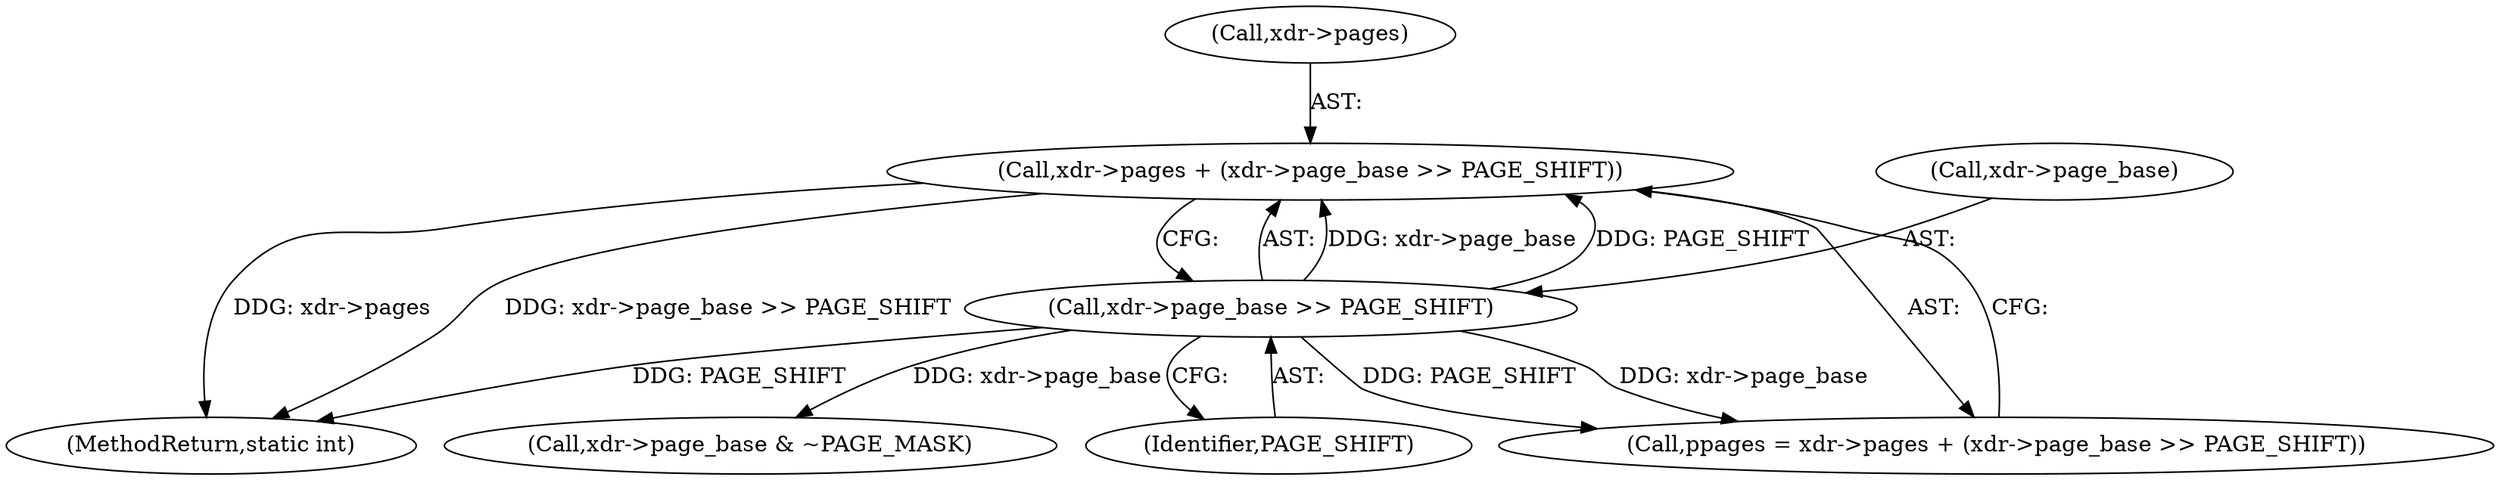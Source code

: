 digraph "0_linux_c70422f760c120480fee4de6c38804c72aa26bc1_35@pointer" {
"1000187" [label="(Call,xdr->pages + (xdr->page_base >> PAGE_SHIFT))"];
"1000191" [label="(Call,xdr->page_base >> PAGE_SHIFT)"];
"1000284" [label="(MethodReturn,static int)"];
"1000188" [label="(Call,xdr->pages)"];
"1000192" [label="(Call,xdr->page_base)"];
"1000198" [label="(Call,xdr->page_base & ~PAGE_MASK)"];
"1000187" [label="(Call,xdr->pages + (xdr->page_base >> PAGE_SHIFT))"];
"1000185" [label="(Call,ppages = xdr->pages + (xdr->page_base >> PAGE_SHIFT))"];
"1000191" [label="(Call,xdr->page_base >> PAGE_SHIFT)"];
"1000195" [label="(Identifier,PAGE_SHIFT)"];
"1000187" -> "1000185"  [label="AST: "];
"1000187" -> "1000191"  [label="CFG: "];
"1000188" -> "1000187"  [label="AST: "];
"1000191" -> "1000187"  [label="AST: "];
"1000185" -> "1000187"  [label="CFG: "];
"1000187" -> "1000284"  [label="DDG: xdr->pages"];
"1000187" -> "1000284"  [label="DDG: xdr->page_base >> PAGE_SHIFT"];
"1000191" -> "1000187"  [label="DDG: xdr->page_base"];
"1000191" -> "1000187"  [label="DDG: PAGE_SHIFT"];
"1000191" -> "1000195"  [label="CFG: "];
"1000192" -> "1000191"  [label="AST: "];
"1000195" -> "1000191"  [label="AST: "];
"1000191" -> "1000284"  [label="DDG: PAGE_SHIFT"];
"1000191" -> "1000185"  [label="DDG: xdr->page_base"];
"1000191" -> "1000185"  [label="DDG: PAGE_SHIFT"];
"1000191" -> "1000198"  [label="DDG: xdr->page_base"];
}
